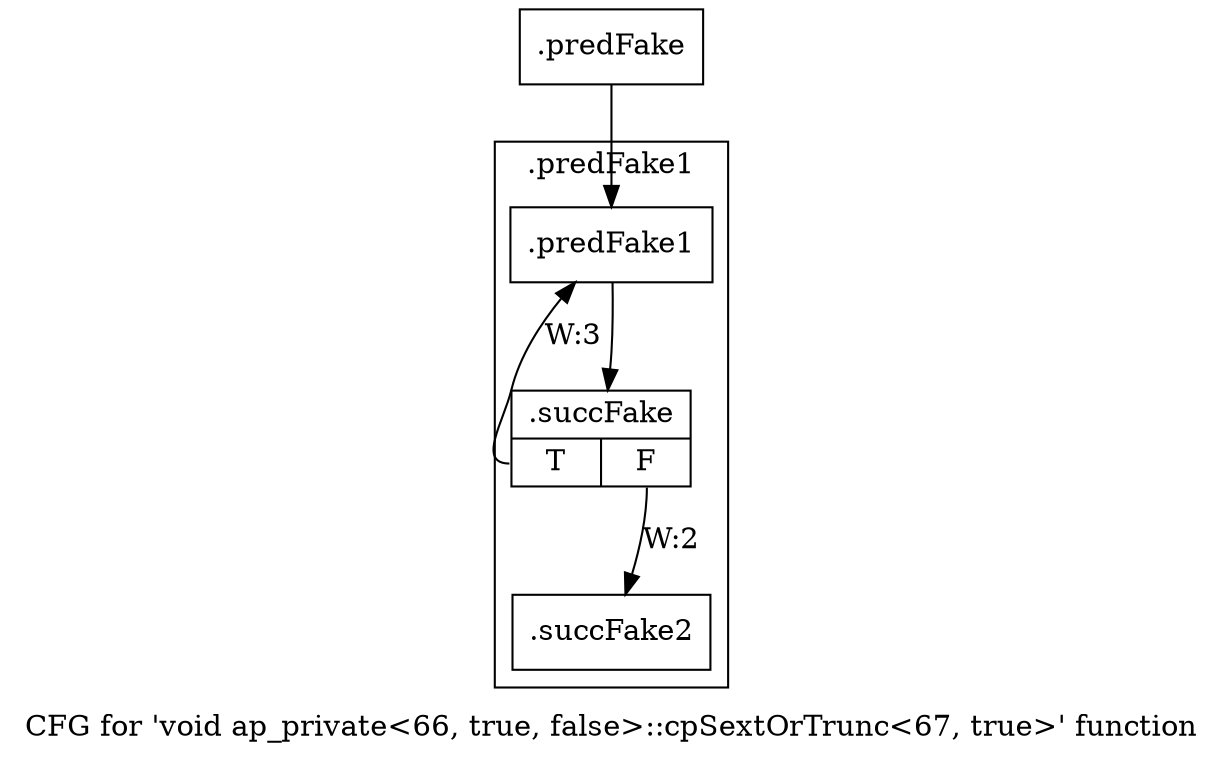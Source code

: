 digraph "CFG for 'void ap_private\<66, true, false\>::cpSextOrTrunc\<67, true\>' function" {
	label="CFG for 'void ap_private\<66, true, false\>::cpSextOrTrunc\<67, true\>' function";

	Node0x5f8f310 [shape=record,filename="",linenumber="",label="{.predFake}"];
	Node0x5f8f310 -> Node0x5f90360[ callList="" memoryops="" filename="/mnt/xilinx/Vitis_HLS/2021.2/include/etc/ap_private.h" execusionnum="1"];
	Node0x630f1d0 [shape=record,filename="/mnt/xilinx/Vitis_HLS/2021.2/include/etc/ap_private.h",linenumber="5518",label="{.succFake2}"];
subgraph cluster_0 {
	label=".predFake1";
	tripcount="2";
	invocationtime="1";

	Node0x5f90360 [shape=record,filename="/mnt/xilinx/Vitis_HLS/2021.2/include/etc/ap_private.h",linenumber="5515",label="{.predFake1}"];
	Node0x5f90360 -> Node0x630f180[ callList="" memoryops="" filename="/mnt/xilinx/Vitis_HLS/2021.2/include/etc/ap_private.h" execusionnum="3"];
	Node0x630f180 [shape=record,filename="/mnt/xilinx/Vitis_HLS/2021.2/include/etc/ap_private.h",linenumber="5515",label="{.succFake|{<s0>T|<s1>F}}"];
	Node0x630f180:s0 -> Node0x5f90360[label="W:3" callList="" memoryops="" filename="/mnt/xilinx/Vitis_HLS/2021.2/include/etc/ap_private.h" execusionnum="2"];
	Node0x630f180:s1 -> Node0x630f1d0[label="W:2" callList="" memoryops="" filename="/mnt/xilinx/Vitis_HLS/2021.2/include/etc/ap_private.h" execusionnum="1"];
}
}
